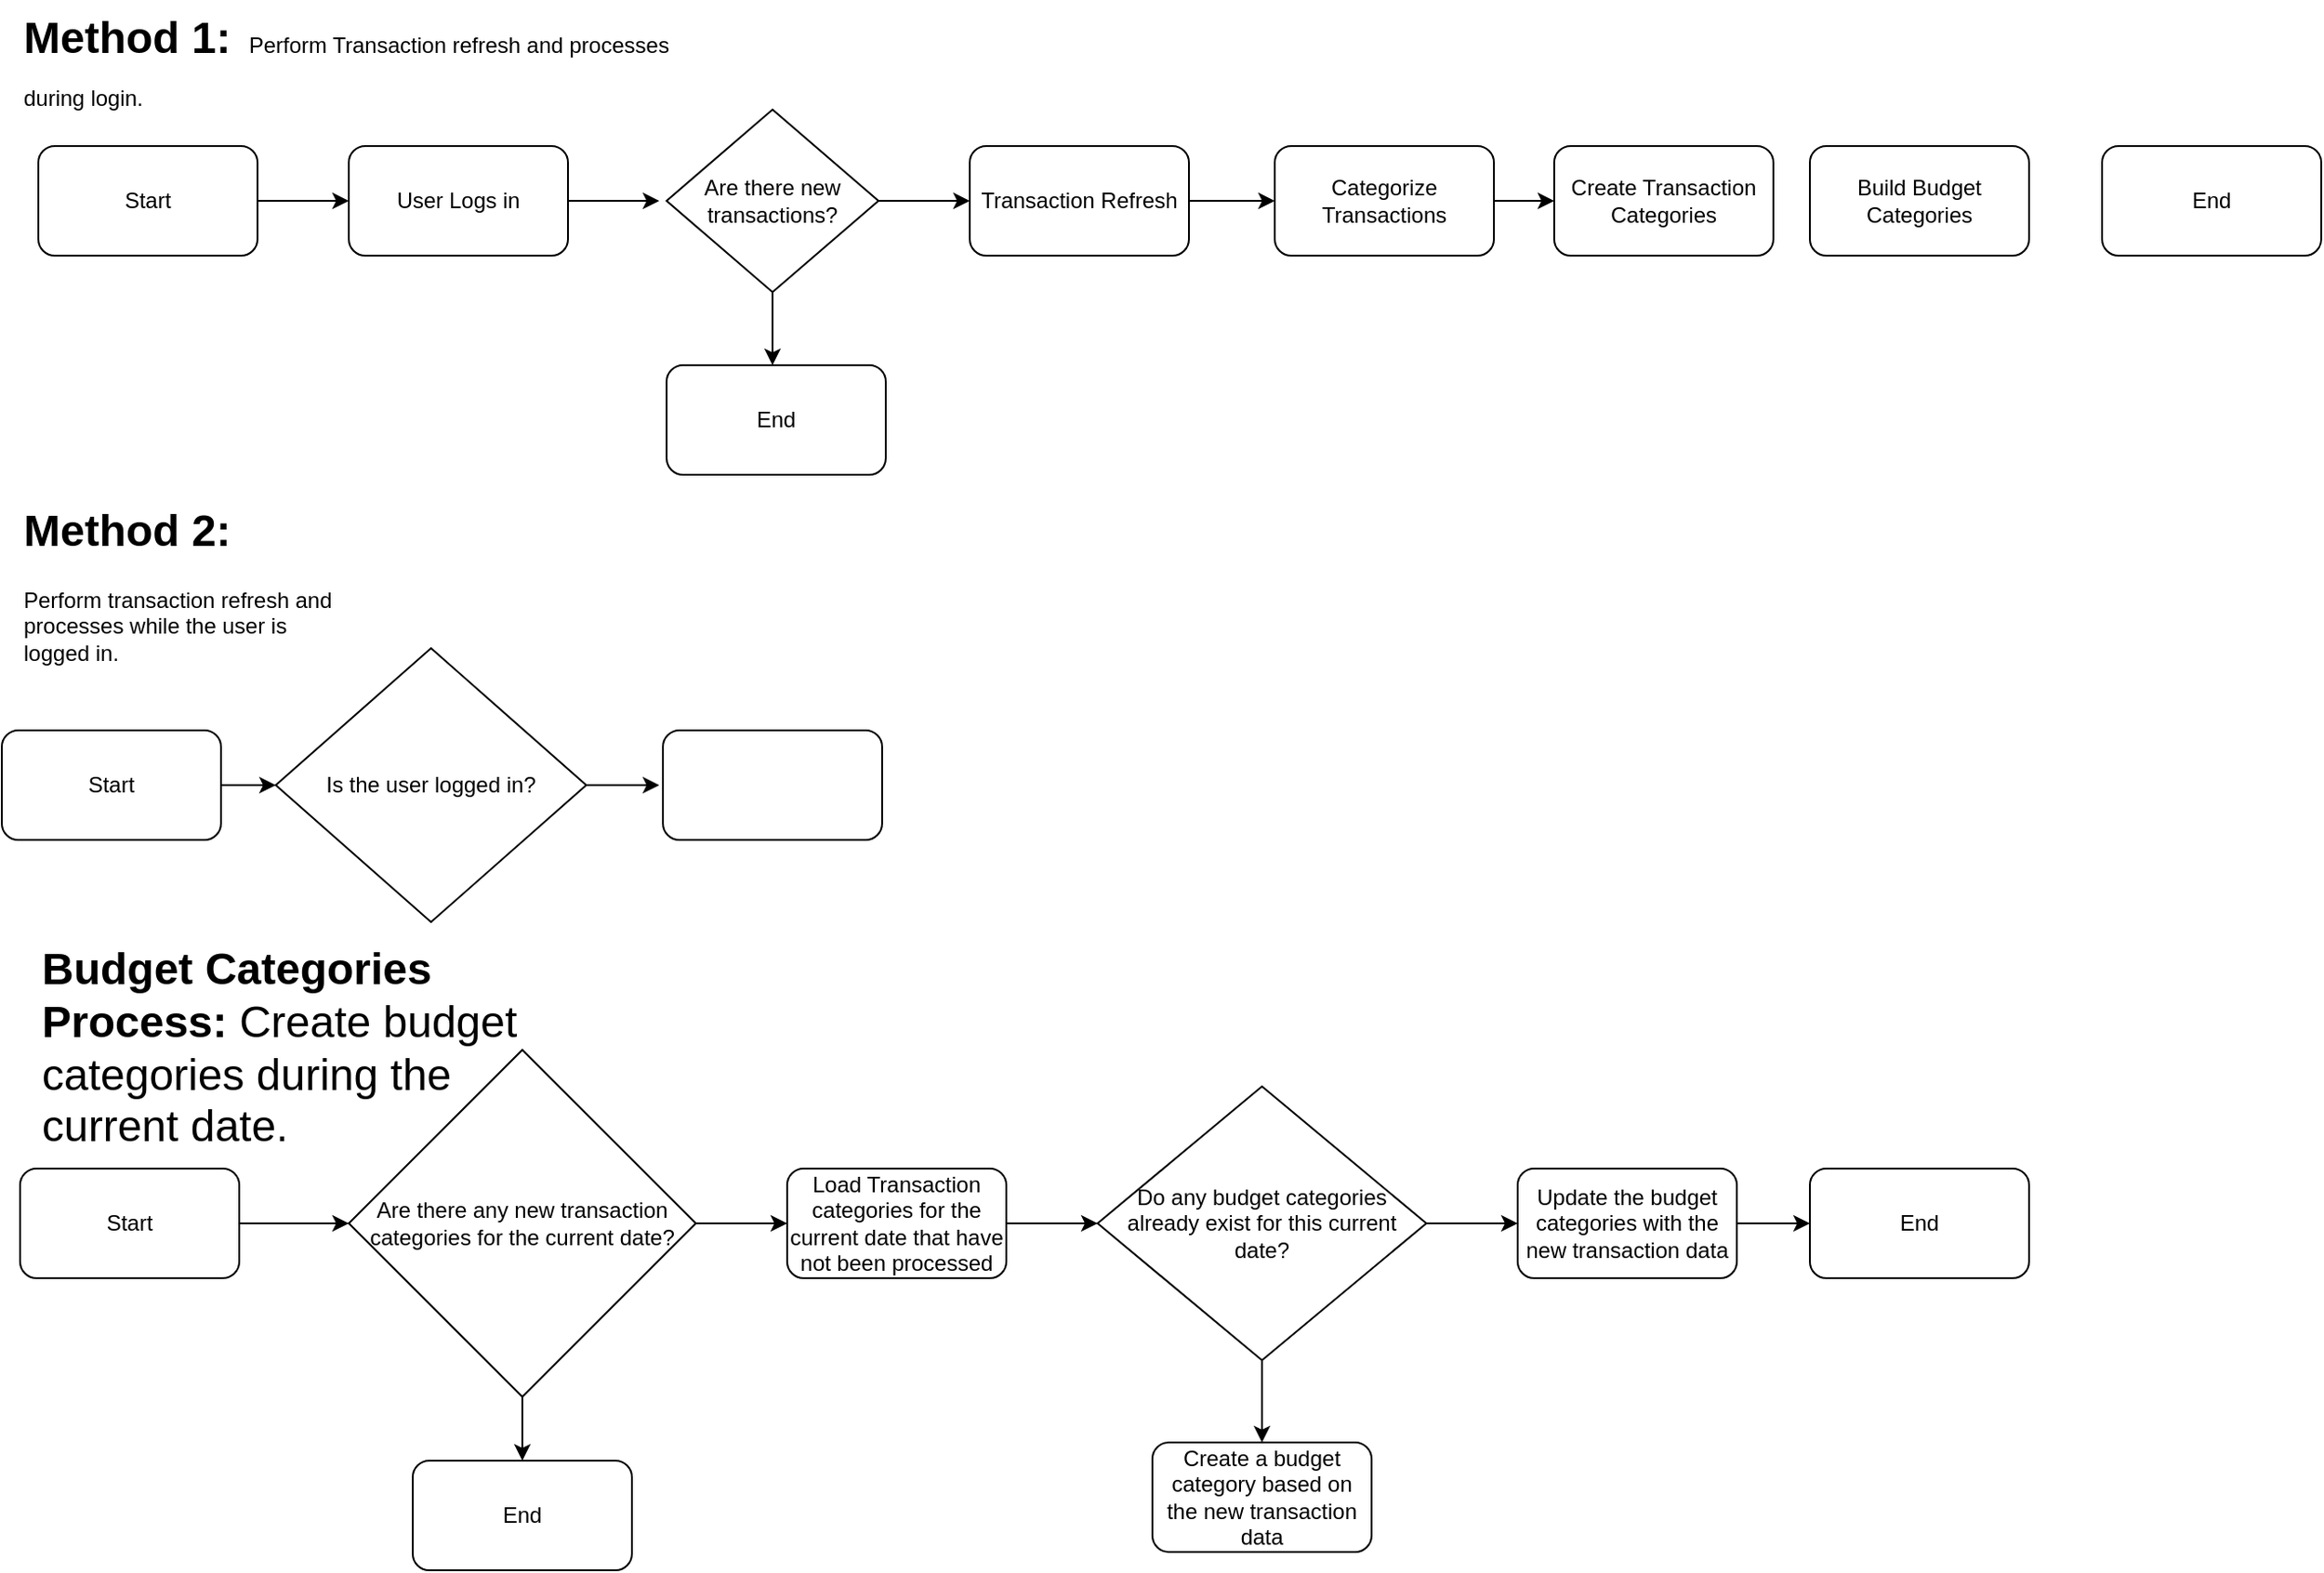 <mxfile version="26.2.13">
  <diagram id="C5RBs43oDa-KdzZeNtuy" name="Page-1">
    <mxGraphModel dx="1225" dy="1116" grid="1" gridSize="10" guides="1" tooltips="1" connect="1" arrows="1" fold="1" page="1" pageScale="1" pageWidth="827" pageHeight="1169" math="0" shadow="0">
      <root>
        <mxCell id="WIyWlLk6GJQsqaUBKTNV-0" />
        <mxCell id="WIyWlLk6GJQsqaUBKTNV-1" parent="WIyWlLk6GJQsqaUBKTNV-0" />
        <mxCell id="to13rogB0ipz4x7v3aLK-0" value="Start" style="rounded=1;whiteSpace=wrap;html=1;" vertex="1" parent="WIyWlLk6GJQsqaUBKTNV-1">
          <mxGeometry x="30" y="510" width="120" height="60" as="geometry" />
        </mxCell>
        <mxCell id="to13rogB0ipz4x7v3aLK-1" value="" style="endArrow=classic;html=1;rounded=0;exitX=1;exitY=0.5;exitDx=0;exitDy=0;" edge="1" parent="WIyWlLk6GJQsqaUBKTNV-1" source="to13rogB0ipz4x7v3aLK-0">
          <mxGeometry width="50" height="50" relative="1" as="geometry">
            <mxPoint x="390" y="600" as="sourcePoint" />
            <mxPoint x="200" y="540" as="targetPoint" />
          </mxGeometry>
        </mxCell>
        <mxCell id="to13rogB0ipz4x7v3aLK-2" value="User Logs in" style="rounded=1;whiteSpace=wrap;html=1;" vertex="1" parent="WIyWlLk6GJQsqaUBKTNV-1">
          <mxGeometry x="200" y="510" width="120" height="60" as="geometry" />
        </mxCell>
        <mxCell id="to13rogB0ipz4x7v3aLK-3" value="" style="endArrow=classic;html=1;rounded=0;exitX=1;exitY=0.5;exitDx=0;exitDy=0;" edge="1" parent="WIyWlLk6GJQsqaUBKTNV-1" source="to13rogB0ipz4x7v3aLK-2">
          <mxGeometry width="50" height="50" relative="1" as="geometry">
            <mxPoint x="390" y="600" as="sourcePoint" />
            <mxPoint x="370" y="540" as="targetPoint" />
          </mxGeometry>
        </mxCell>
        <mxCell id="to13rogB0ipz4x7v3aLK-5" value="" style="endArrow=classic;html=1;rounded=0;exitX=1;exitY=0.5;exitDx=0;exitDy=0;" edge="1" parent="WIyWlLk6GJQsqaUBKTNV-1">
          <mxGeometry width="50" height="50" relative="1" as="geometry">
            <mxPoint x="490" y="540" as="sourcePoint" />
            <mxPoint x="540" y="540" as="targetPoint" />
          </mxGeometry>
        </mxCell>
        <mxCell id="to13rogB0ipz4x7v3aLK-6" value="Categorize Transactions" style="rounded=1;whiteSpace=wrap;html=1;" vertex="1" parent="WIyWlLk6GJQsqaUBKTNV-1">
          <mxGeometry x="707" y="510" width="120" height="60" as="geometry" />
        </mxCell>
        <mxCell id="to13rogB0ipz4x7v3aLK-8" value="Create Transaction Categories" style="rounded=1;whiteSpace=wrap;html=1;" vertex="1" parent="WIyWlLk6GJQsqaUBKTNV-1">
          <mxGeometry x="860" y="510" width="120" height="60" as="geometry" />
        </mxCell>
        <mxCell id="to13rogB0ipz4x7v3aLK-10" value="Build Budget Categories" style="rounded=1;whiteSpace=wrap;html=1;" vertex="1" parent="WIyWlLk6GJQsqaUBKTNV-1">
          <mxGeometry x="1000" y="510" width="120" height="60" as="geometry" />
        </mxCell>
        <mxCell id="to13rogB0ipz4x7v3aLK-12" value="End" style="rounded=1;whiteSpace=wrap;html=1;" vertex="1" parent="WIyWlLk6GJQsqaUBKTNV-1">
          <mxGeometry x="1160" y="510" width="120" height="60" as="geometry" />
        </mxCell>
        <mxCell id="to13rogB0ipz4x7v3aLK-14" value="Are there new transactions?" style="rhombus;whiteSpace=wrap;html=1;" vertex="1" parent="WIyWlLk6GJQsqaUBKTNV-1">
          <mxGeometry x="374" y="490" width="116" height="100" as="geometry" />
        </mxCell>
        <mxCell id="to13rogB0ipz4x7v3aLK-16" value="Transaction Refresh" style="rounded=1;whiteSpace=wrap;html=1;" vertex="1" parent="WIyWlLk6GJQsqaUBKTNV-1">
          <mxGeometry x="540" y="510" width="120" height="60" as="geometry" />
        </mxCell>
        <mxCell id="to13rogB0ipz4x7v3aLK-17" value="" style="endArrow=classic;html=1;rounded=0;exitX=1;exitY=0.5;exitDx=0;exitDy=0;entryX=0;entryY=0.5;entryDx=0;entryDy=0;" edge="1" parent="WIyWlLk6GJQsqaUBKTNV-1" source="to13rogB0ipz4x7v3aLK-16" target="to13rogB0ipz4x7v3aLK-6">
          <mxGeometry width="50" height="50" relative="1" as="geometry">
            <mxPoint x="390" y="600" as="sourcePoint" />
            <mxPoint x="440" y="550" as="targetPoint" />
          </mxGeometry>
        </mxCell>
        <mxCell id="to13rogB0ipz4x7v3aLK-18" value="" style="endArrow=classic;html=1;rounded=0;exitX=1;exitY=0.5;exitDx=0;exitDy=0;entryX=0;entryY=0.5;entryDx=0;entryDy=0;" edge="1" parent="WIyWlLk6GJQsqaUBKTNV-1" source="to13rogB0ipz4x7v3aLK-6" target="to13rogB0ipz4x7v3aLK-8">
          <mxGeometry width="50" height="50" relative="1" as="geometry">
            <mxPoint x="840" y="550" as="sourcePoint" />
            <mxPoint x="440" y="550" as="targetPoint" />
          </mxGeometry>
        </mxCell>
        <mxCell id="to13rogB0ipz4x7v3aLK-19" value="" style="endArrow=classic;html=1;rounded=0;exitX=0.5;exitY=1;exitDx=0;exitDy=0;" edge="1" parent="WIyWlLk6GJQsqaUBKTNV-1" source="to13rogB0ipz4x7v3aLK-14">
          <mxGeometry width="50" height="50" relative="1" as="geometry">
            <mxPoint x="390" y="600" as="sourcePoint" />
            <mxPoint x="432" y="630" as="targetPoint" />
          </mxGeometry>
        </mxCell>
        <mxCell id="to13rogB0ipz4x7v3aLK-20" value="End" style="rounded=1;whiteSpace=wrap;html=1;" vertex="1" parent="WIyWlLk6GJQsqaUBKTNV-1">
          <mxGeometry x="374" y="630" width="120" height="60" as="geometry" />
        </mxCell>
        <mxCell id="to13rogB0ipz4x7v3aLK-21" value="&lt;h1 style=&quot;margin-top: 0px;&quot;&gt;&lt;span style=&quot;background-color: transparent; color: light-dark(rgb(0, 0, 0), rgb(255, 255, 255));&quot;&gt;Method 1:&amp;nbsp;&lt;/span&gt;&lt;span style=&quot;background-color: transparent; color: light-dark(rgb(0, 0, 0), rgb(255, 255, 255)); font-size: 12px; font-weight: normal;&quot;&gt;&amp;nbsp;Perform Transaction refresh and processes during login.&lt;/span&gt;&lt;/h1&gt;" style="text;html=1;whiteSpace=wrap;overflow=hidden;rounded=0;" vertex="1" parent="WIyWlLk6GJQsqaUBKTNV-1">
          <mxGeometry x="20" y="430" width="380" height="70" as="geometry" />
        </mxCell>
        <mxCell id="to13rogB0ipz4x7v3aLK-23" value="&lt;h1 style=&quot;margin-top: 0px;&quot;&gt;Method 2:&amp;nbsp;&lt;/h1&gt;&lt;p&gt;Perform transaction refresh and processes while the user is logged in.&lt;/p&gt;" style="text;html=1;whiteSpace=wrap;overflow=hidden;rounded=0;" vertex="1" parent="WIyWlLk6GJQsqaUBKTNV-1">
          <mxGeometry x="20" y="700" width="180" height="120" as="geometry" />
        </mxCell>
        <mxCell id="to13rogB0ipz4x7v3aLK-24" value="Start" style="rounded=1;whiteSpace=wrap;html=1;" vertex="1" parent="WIyWlLk6GJQsqaUBKTNV-1">
          <mxGeometry x="10" y="830" width="120" height="60" as="geometry" />
        </mxCell>
        <mxCell id="to13rogB0ipz4x7v3aLK-25" value="" style="endArrow=classic;html=1;rounded=0;exitX=1;exitY=0.5;exitDx=0;exitDy=0;" edge="1" parent="WIyWlLk6GJQsqaUBKTNV-1" source="to13rogB0ipz4x7v3aLK-24">
          <mxGeometry width="50" height="50" relative="1" as="geometry">
            <mxPoint x="260" y="890" as="sourcePoint" />
            <mxPoint x="160" y="860" as="targetPoint" />
          </mxGeometry>
        </mxCell>
        <mxCell id="to13rogB0ipz4x7v3aLK-27" value="Is the user logged in?" style="rhombus;whiteSpace=wrap;html=1;" vertex="1" parent="WIyWlLk6GJQsqaUBKTNV-1">
          <mxGeometry x="160" y="785" width="170" height="150" as="geometry" />
        </mxCell>
        <mxCell id="to13rogB0ipz4x7v3aLK-28" value="" style="endArrow=classic;html=1;rounded=0;exitX=1;exitY=0.5;exitDx=0;exitDy=0;" edge="1" parent="WIyWlLk6GJQsqaUBKTNV-1" source="to13rogB0ipz4x7v3aLK-27">
          <mxGeometry width="50" height="50" relative="1" as="geometry">
            <mxPoint x="560" y="680" as="sourcePoint" />
            <mxPoint x="370" y="860" as="targetPoint" />
          </mxGeometry>
        </mxCell>
        <mxCell id="to13rogB0ipz4x7v3aLK-29" value="" style="rounded=1;whiteSpace=wrap;html=1;" vertex="1" parent="WIyWlLk6GJQsqaUBKTNV-1">
          <mxGeometry x="372" y="830" width="120" height="60" as="geometry" />
        </mxCell>
        <mxCell id="to13rogB0ipz4x7v3aLK-30" value="&lt;h1 style=&quot;margin-top: 0px;&quot;&gt;Budget Categories Process: &lt;span style=&quot;font-weight: 400;&quot;&gt;Create budget categories during the current date.&lt;/span&gt;&lt;/h1&gt;" style="text;html=1;whiteSpace=wrap;overflow=hidden;rounded=0;" vertex="1" parent="WIyWlLk6GJQsqaUBKTNV-1">
          <mxGeometry x="30" y="940" width="280" height="120" as="geometry" />
        </mxCell>
        <mxCell id="to13rogB0ipz4x7v3aLK-31" value="Start" style="rounded=1;whiteSpace=wrap;html=1;" vertex="1" parent="WIyWlLk6GJQsqaUBKTNV-1">
          <mxGeometry x="20" y="1070" width="120" height="60" as="geometry" />
        </mxCell>
        <mxCell id="to13rogB0ipz4x7v3aLK-32" value="" style="endArrow=classic;html=1;rounded=0;exitX=1;exitY=0.5;exitDx=0;exitDy=0;entryX=0;entryY=0.5;entryDx=0;entryDy=0;" edge="1" parent="WIyWlLk6GJQsqaUBKTNV-1" source="to13rogB0ipz4x7v3aLK-31">
          <mxGeometry width="50" height="50" relative="1" as="geometry">
            <mxPoint x="140" y="1150" as="sourcePoint" />
            <mxPoint x="200" y="1100" as="targetPoint" />
          </mxGeometry>
        </mxCell>
        <mxCell id="to13rogB0ipz4x7v3aLK-34" value="Are there any new transaction categories for the current date?" style="rhombus;whiteSpace=wrap;html=1;" vertex="1" parent="WIyWlLk6GJQsqaUBKTNV-1">
          <mxGeometry x="200" y="1005" width="190" height="190" as="geometry" />
        </mxCell>
        <mxCell id="to13rogB0ipz4x7v3aLK-35" value="" style="endArrow=classic;html=1;rounded=0;exitX=1;exitY=0.5;exitDx=0;exitDy=0;" edge="1" parent="WIyWlLk6GJQsqaUBKTNV-1" source="to13rogB0ipz4x7v3aLK-34">
          <mxGeometry width="50" height="50" relative="1" as="geometry">
            <mxPoint x="530" y="960" as="sourcePoint" />
            <mxPoint x="440" y="1100" as="targetPoint" />
          </mxGeometry>
        </mxCell>
        <mxCell id="to13rogB0ipz4x7v3aLK-36" value="Load Transaction categories for the current date that have not been processed" style="rounded=1;whiteSpace=wrap;html=1;" vertex="1" parent="WIyWlLk6GJQsqaUBKTNV-1">
          <mxGeometry x="440" y="1070" width="120" height="60" as="geometry" />
        </mxCell>
        <mxCell id="to13rogB0ipz4x7v3aLK-37" value="" style="endArrow=classic;html=1;rounded=0;exitX=0.5;exitY=1;exitDx=0;exitDy=0;" edge="1" parent="WIyWlLk6GJQsqaUBKTNV-1" source="to13rogB0ipz4x7v3aLK-34">
          <mxGeometry width="50" height="50" relative="1" as="geometry">
            <mxPoint x="530" y="960" as="sourcePoint" />
            <mxPoint x="295" y="1230" as="targetPoint" />
          </mxGeometry>
        </mxCell>
        <mxCell id="to13rogB0ipz4x7v3aLK-38" value="End" style="rounded=1;whiteSpace=wrap;html=1;" vertex="1" parent="WIyWlLk6GJQsqaUBKTNV-1">
          <mxGeometry x="235" y="1230" width="120" height="60" as="geometry" />
        </mxCell>
        <mxCell id="to13rogB0ipz4x7v3aLK-39" value="" style="endArrow=classic;html=1;rounded=0;exitX=1;exitY=0.5;exitDx=0;exitDy=0;" edge="1" parent="WIyWlLk6GJQsqaUBKTNV-1" source="to13rogB0ipz4x7v3aLK-36">
          <mxGeometry width="50" height="50" relative="1" as="geometry">
            <mxPoint x="530" y="960" as="sourcePoint" />
            <mxPoint x="610" y="1100" as="targetPoint" />
          </mxGeometry>
        </mxCell>
        <mxCell id="to13rogB0ipz4x7v3aLK-44" value="Do any budget categories already exist for this current date?" style="rhombus;whiteSpace=wrap;html=1;" vertex="1" parent="WIyWlLk6GJQsqaUBKTNV-1">
          <mxGeometry x="610" y="1025" width="180" height="150" as="geometry" />
        </mxCell>
        <mxCell id="to13rogB0ipz4x7v3aLK-45" value="" style="endArrow=classic;html=1;rounded=0;exitX=1;exitY=0.5;exitDx=0;exitDy=0;" edge="1" parent="WIyWlLk6GJQsqaUBKTNV-1" source="to13rogB0ipz4x7v3aLK-44">
          <mxGeometry width="50" height="50" relative="1" as="geometry">
            <mxPoint x="690" y="1160" as="sourcePoint" />
            <mxPoint x="840" y="1100" as="targetPoint" />
          </mxGeometry>
        </mxCell>
        <mxCell id="to13rogB0ipz4x7v3aLK-46" value="" style="endArrow=classic;html=1;rounded=0;exitX=0.5;exitY=1;exitDx=0;exitDy=0;" edge="1" parent="WIyWlLk6GJQsqaUBKTNV-1" source="to13rogB0ipz4x7v3aLK-44">
          <mxGeometry width="50" height="50" relative="1" as="geometry">
            <mxPoint x="690" y="1160" as="sourcePoint" />
            <mxPoint x="700" y="1220" as="targetPoint" />
          </mxGeometry>
        </mxCell>
        <mxCell id="to13rogB0ipz4x7v3aLK-47" value="Update the budget categories with the new transaction data" style="rounded=1;whiteSpace=wrap;html=1;" vertex="1" parent="WIyWlLk6GJQsqaUBKTNV-1">
          <mxGeometry x="840" y="1070" width="120" height="60" as="geometry" />
        </mxCell>
        <mxCell id="to13rogB0ipz4x7v3aLK-49" value="Create a budget category based on the new transaction data" style="rounded=1;whiteSpace=wrap;html=1;" vertex="1" parent="WIyWlLk6GJQsqaUBKTNV-1">
          <mxGeometry x="640" y="1220" width="120" height="60" as="geometry" />
        </mxCell>
        <mxCell id="to13rogB0ipz4x7v3aLK-50" value="" style="endArrow=classic;html=1;rounded=0;exitX=1;exitY=0.5;exitDx=0;exitDy=0;" edge="1" parent="WIyWlLk6GJQsqaUBKTNV-1" source="to13rogB0ipz4x7v3aLK-47">
          <mxGeometry width="50" height="50" relative="1" as="geometry">
            <mxPoint x="600" y="1130" as="sourcePoint" />
            <mxPoint x="1000" y="1100" as="targetPoint" />
          </mxGeometry>
        </mxCell>
        <mxCell id="to13rogB0ipz4x7v3aLK-51" value="End" style="rounded=1;whiteSpace=wrap;html=1;" vertex="1" parent="WIyWlLk6GJQsqaUBKTNV-1">
          <mxGeometry x="1000" y="1070" width="120" height="60" as="geometry" />
        </mxCell>
      </root>
    </mxGraphModel>
  </diagram>
</mxfile>
